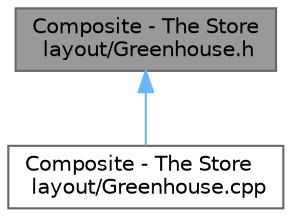 digraph "Composite - The Store layout/Greenhouse.h"
{
 // INTERACTIVE_SVG=YES
 // LATEX_PDF_SIZE
  bgcolor="transparent";
  edge [fontname=Helvetica,fontsize=10,labelfontname=Helvetica,labelfontsize=10];
  node [fontname=Helvetica,fontsize=10,shape=box,height=0.2,width=0.4];
  Node1 [id="Node000001",label="Composite - The Store\l layout/Greenhouse.h",height=0.2,width=0.4,color="gray40", fillcolor="grey60", style="filled", fontcolor="black",tooltip="Top-level Composite class representing an entire greenhouse facility."];
  Node1 -> Node2 [id="edge1_Node000001_Node000002",dir="back",color="steelblue1",style="solid",tooltip=" "];
  Node2 [id="Node000002",label="Composite - The Store\l layout/Greenhouse.cpp",height=0.2,width=0.4,color="grey40", fillcolor="white", style="filled",URL="$_greenhouse_8cpp.html",tooltip=" "];
}

